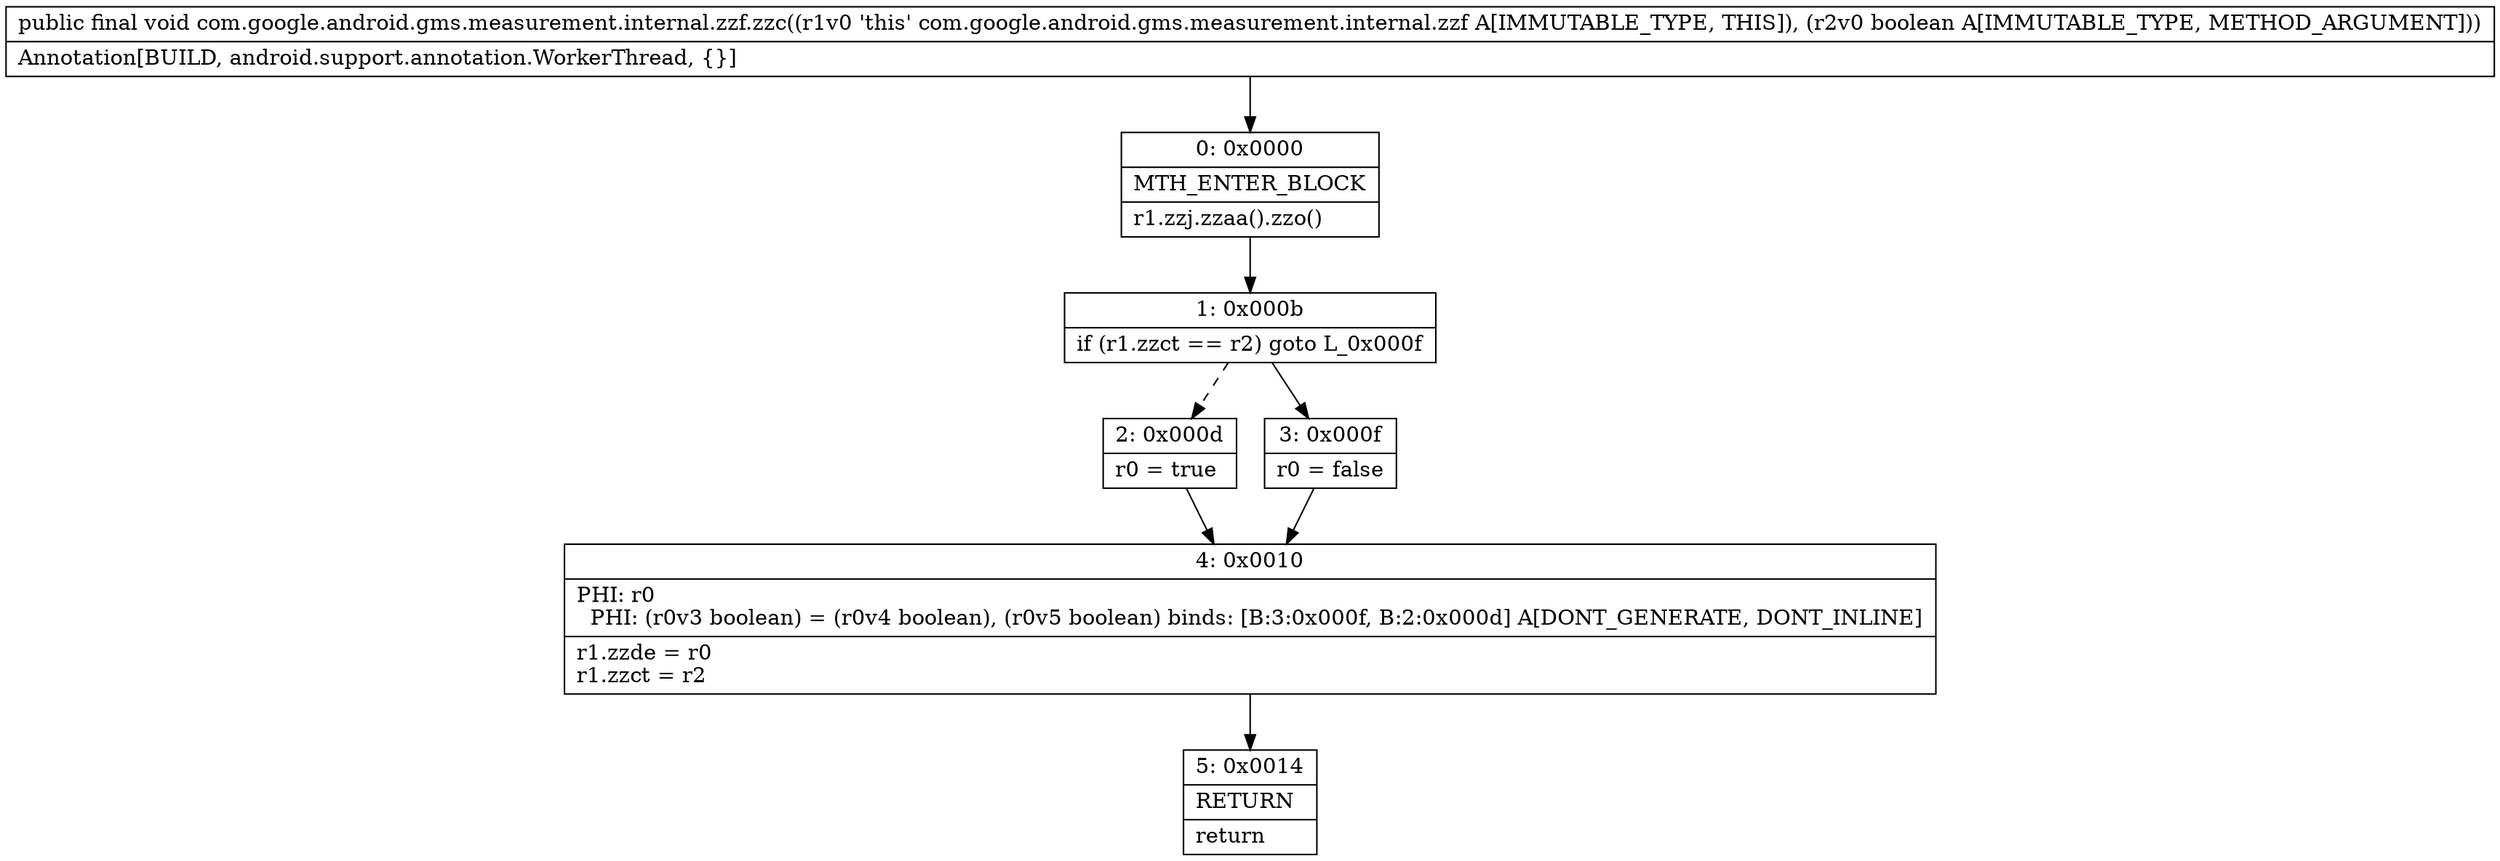 digraph "CFG forcom.google.android.gms.measurement.internal.zzf.zzc(Z)V" {
Node_0 [shape=record,label="{0\:\ 0x0000|MTH_ENTER_BLOCK\l|r1.zzj.zzaa().zzo()\l}"];
Node_1 [shape=record,label="{1\:\ 0x000b|if (r1.zzct == r2) goto L_0x000f\l}"];
Node_2 [shape=record,label="{2\:\ 0x000d|r0 = true\l}"];
Node_3 [shape=record,label="{3\:\ 0x000f|r0 = false\l}"];
Node_4 [shape=record,label="{4\:\ 0x0010|PHI: r0 \l  PHI: (r0v3 boolean) = (r0v4 boolean), (r0v5 boolean) binds: [B:3:0x000f, B:2:0x000d] A[DONT_GENERATE, DONT_INLINE]\l|r1.zzde = r0\lr1.zzct = r2\l}"];
Node_5 [shape=record,label="{5\:\ 0x0014|RETURN\l|return\l}"];
MethodNode[shape=record,label="{public final void com.google.android.gms.measurement.internal.zzf.zzc((r1v0 'this' com.google.android.gms.measurement.internal.zzf A[IMMUTABLE_TYPE, THIS]), (r2v0 boolean A[IMMUTABLE_TYPE, METHOD_ARGUMENT]))  | Annotation[BUILD, android.support.annotation.WorkerThread, \{\}]\l}"];
MethodNode -> Node_0;
Node_0 -> Node_1;
Node_1 -> Node_2[style=dashed];
Node_1 -> Node_3;
Node_2 -> Node_4;
Node_3 -> Node_4;
Node_4 -> Node_5;
}

